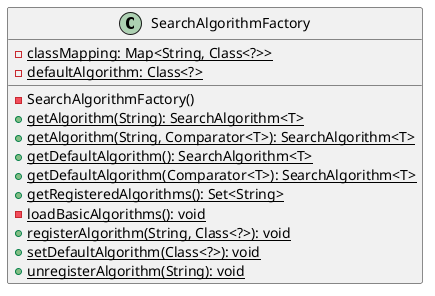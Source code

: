 @startuml

    class SearchAlgorithmFactory {
        {static} -classMapping: Map<String, Class<?>>
        {static} -defaultAlgorithm: Class<?>
        -SearchAlgorithmFactory()
        {static} +getAlgorithm(String): SearchAlgorithm<T>
        {static} +getAlgorithm(String, Comparator<T>): SearchAlgorithm<T>
        {static} +getDefaultAlgorithm(): SearchAlgorithm<T>
        {static} +getDefaultAlgorithm(Comparator<T>): SearchAlgorithm<T>
        {static} +getRegisteredAlgorithms(): Set<String>
        {static} -loadBasicAlgorithms(): void
        {static} +registerAlgorithm(String, Class<?>): void
        {static} +setDefaultAlgorithm(Class<?>): void
        {static} +unregisterAlgorithm(String): void
    }

@enduml

